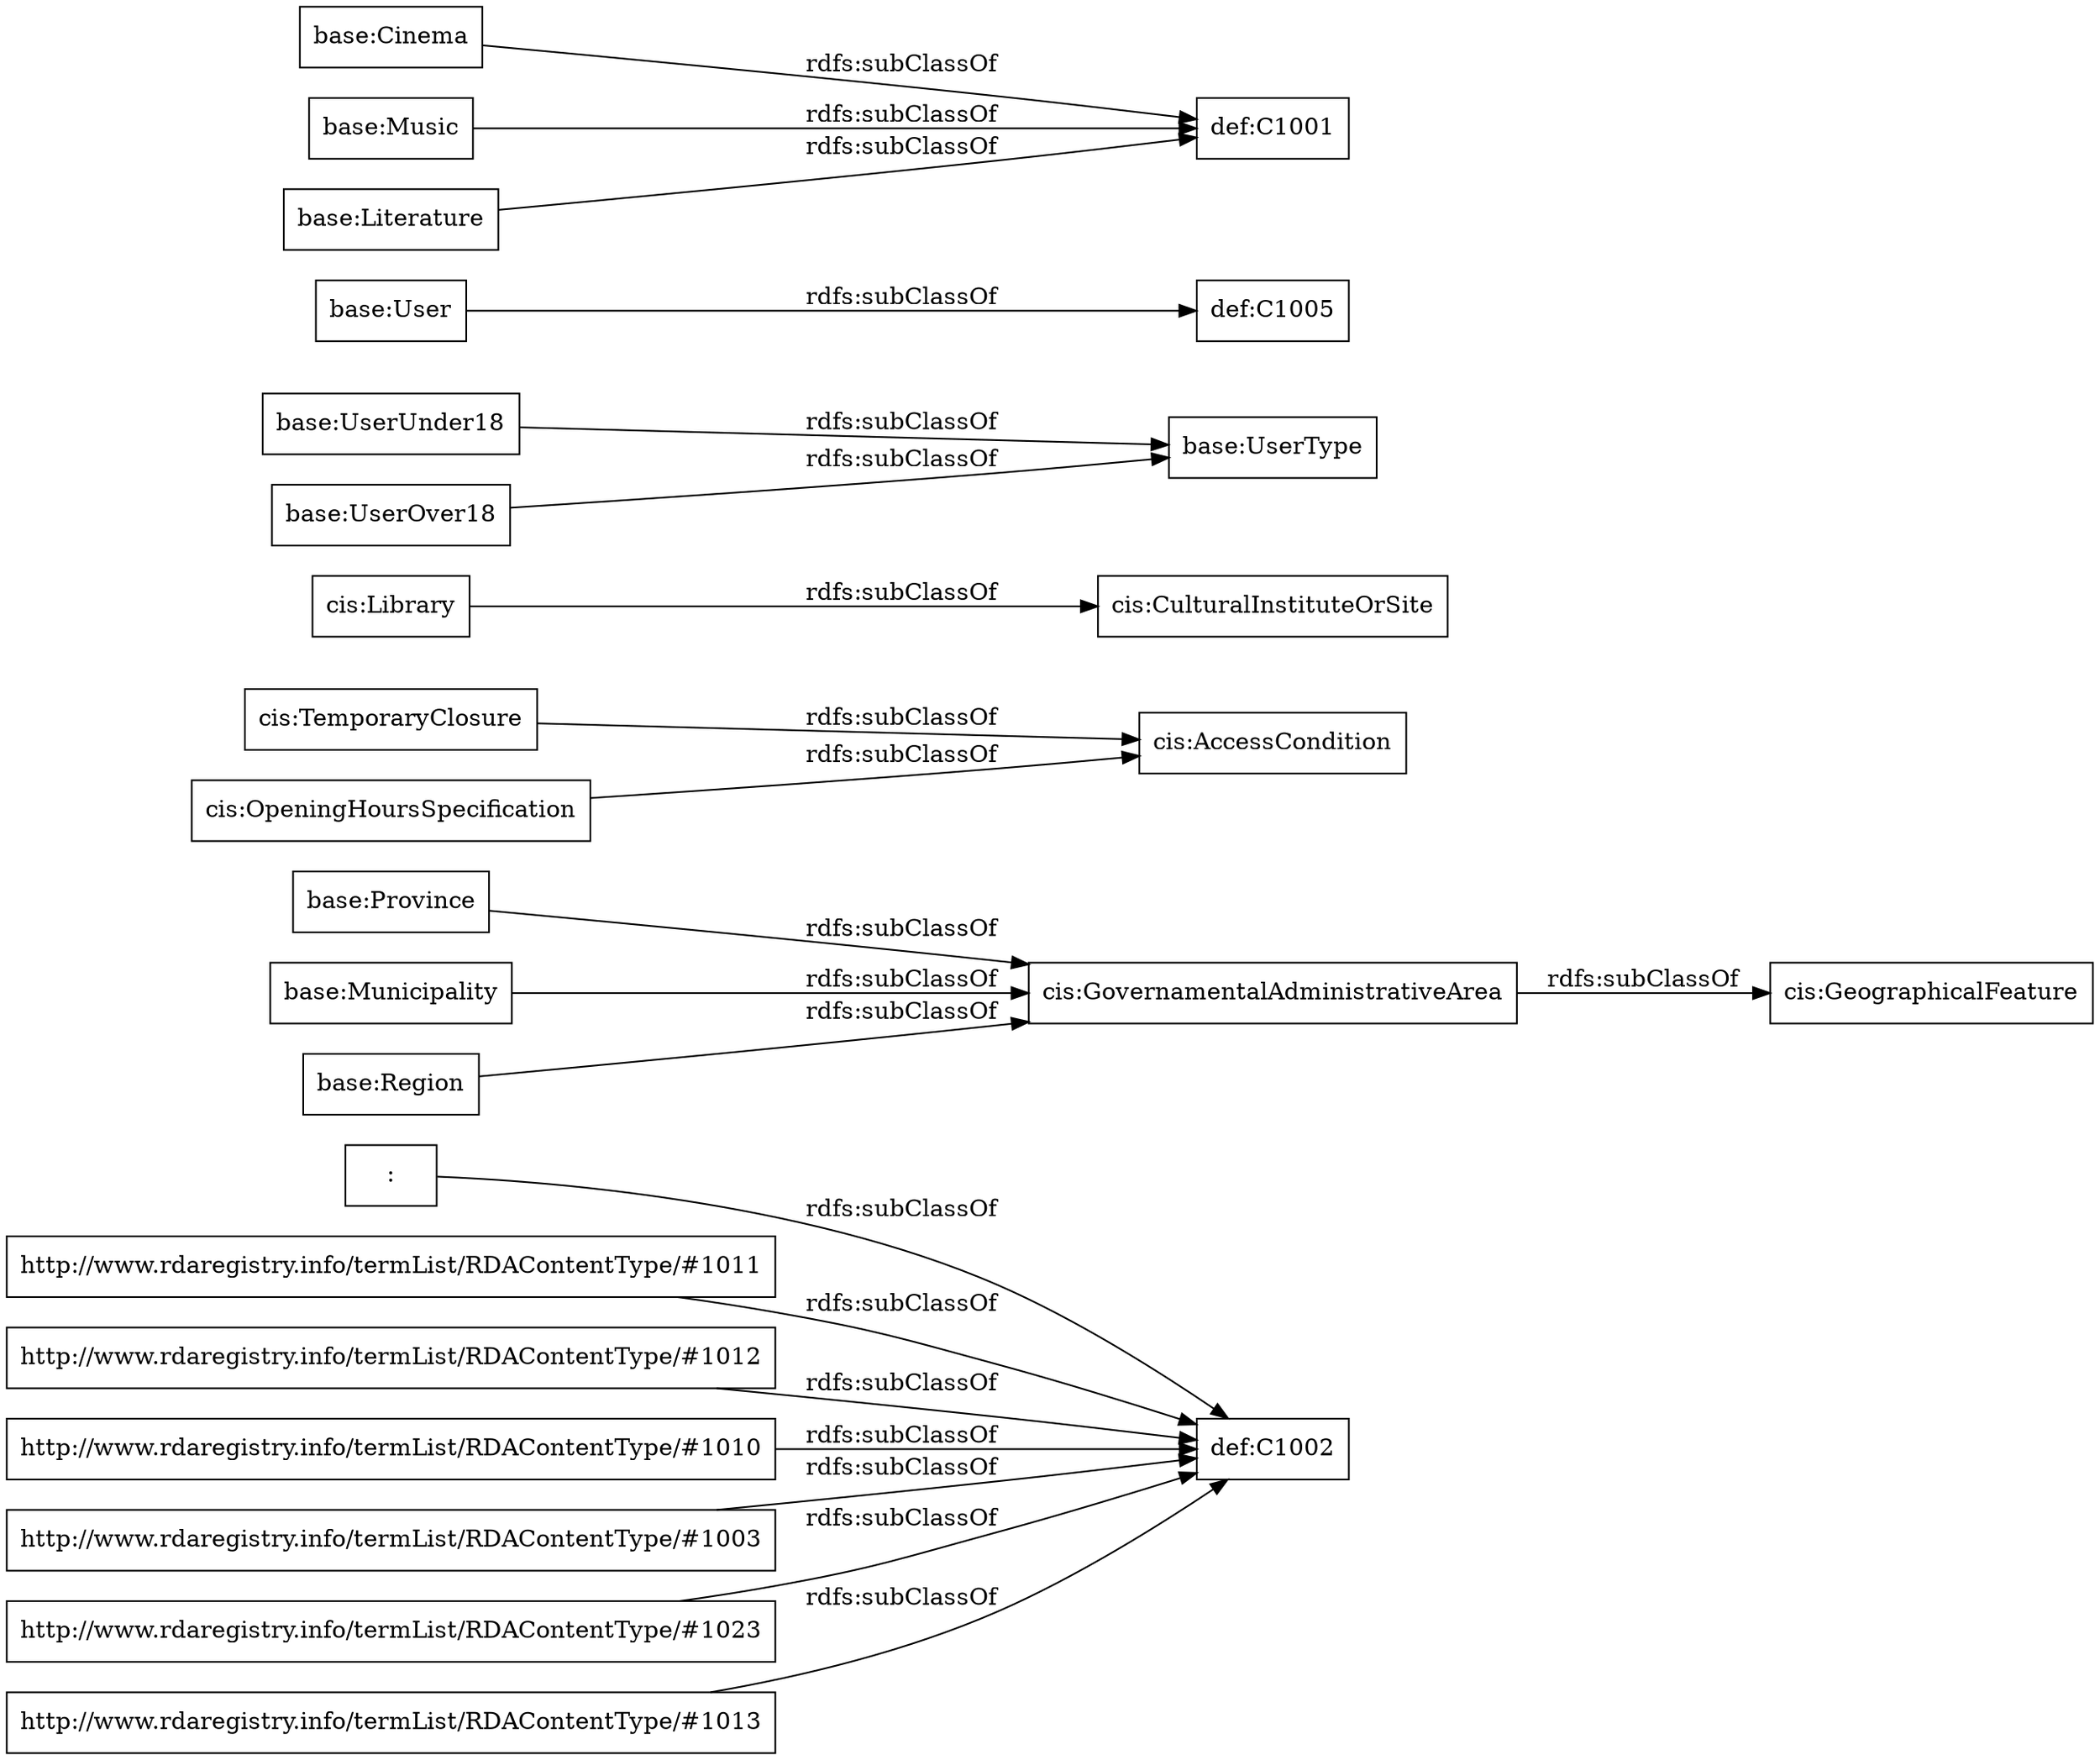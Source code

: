 digraph ar2dtool_diagram { 
rankdir=LR;
size="1000"
node [shape = rectangle, color="black"]; ":" "http://www.rdaregistry.info/termList/RDAContentType/#1011" "base:Province" "cis:TemporaryClosure" "base:Municipality" "cis:CulturalInstituteOrSite" "base:UserUnder18" "base:UserOver18" "cis:GovernamentalAdministrativeArea" "base:User" "http://www.rdaregistry.info/termList/RDAContentType/#1012" "base:UserType" "http://www.rdaregistry.info/termList/RDAContentType/#1010" "http://www.rdaregistry.info/termList/RDAContentType/#1003" "base:Region" "cis:AccessCondition" "cis:Library" "def:C1001" "http://www.rdaregistry.info/termList/RDAContentType/#1023" "cis:GeographicalFeature" "base:Cinema" "base:Music" "cis:OpeningHoursSpecification" "def:C1002" "http://www.rdaregistry.info/termList/RDAContentType/#1013" "def:C1005" "base:Literature" ; /*classes style*/
	"http://www.rdaregistry.info/termList/RDAContentType/#1023" -> "def:C1002" [ label = "rdfs:subClassOf" ];
	"http://www.rdaregistry.info/termList/RDAContentType/#1013" -> "def:C1002" [ label = "rdfs:subClassOf" ];
	"base:Municipality" -> "cis:GovernamentalAdministrativeArea" [ label = "rdfs:subClassOf" ];
	"http://www.rdaregistry.info/termList/RDAContentType/#1003" -> "def:C1002" [ label = "rdfs:subClassOf" ];
	"http://www.rdaregistry.info/termList/RDAContentType/#1012" -> "def:C1002" [ label = "rdfs:subClassOf" ];
	"base:Cinema" -> "def:C1001" [ label = "rdfs:subClassOf" ];
	"base:Region" -> "cis:GovernamentalAdministrativeArea" [ label = "rdfs:subClassOf" ];
	"base:Music" -> "def:C1001" [ label = "rdfs:subClassOf" ];
	"cis:OpeningHoursSpecification" -> "cis:AccessCondition" [ label = "rdfs:subClassOf" ];
	"http://www.rdaregistry.info/termList/RDAContentType/#1011" -> "def:C1002" [ label = "rdfs:subClassOf" ];
	":" -> "def:C1002" [ label = "rdfs:subClassOf" ];
	"base:Literature" -> "def:C1001" [ label = "rdfs:subClassOf" ];
	"http://www.rdaregistry.info/termList/RDAContentType/#1010" -> "def:C1002" [ label = "rdfs:subClassOf" ];
	"base:UserUnder18" -> "base:UserType" [ label = "rdfs:subClassOf" ];
	"base:Province" -> "cis:GovernamentalAdministrativeArea" [ label = "rdfs:subClassOf" ];
	"cis:Library" -> "cis:CulturalInstituteOrSite" [ label = "rdfs:subClassOf" ];
	"base:User" -> "def:C1005" [ label = "rdfs:subClassOf" ];
	"cis:GovernamentalAdministrativeArea" -> "cis:GeographicalFeature" [ label = "rdfs:subClassOf" ];
	"cis:TemporaryClosure" -> "cis:AccessCondition" [ label = "rdfs:subClassOf" ];
	"base:UserOver18" -> "base:UserType" [ label = "rdfs:subClassOf" ];

}
